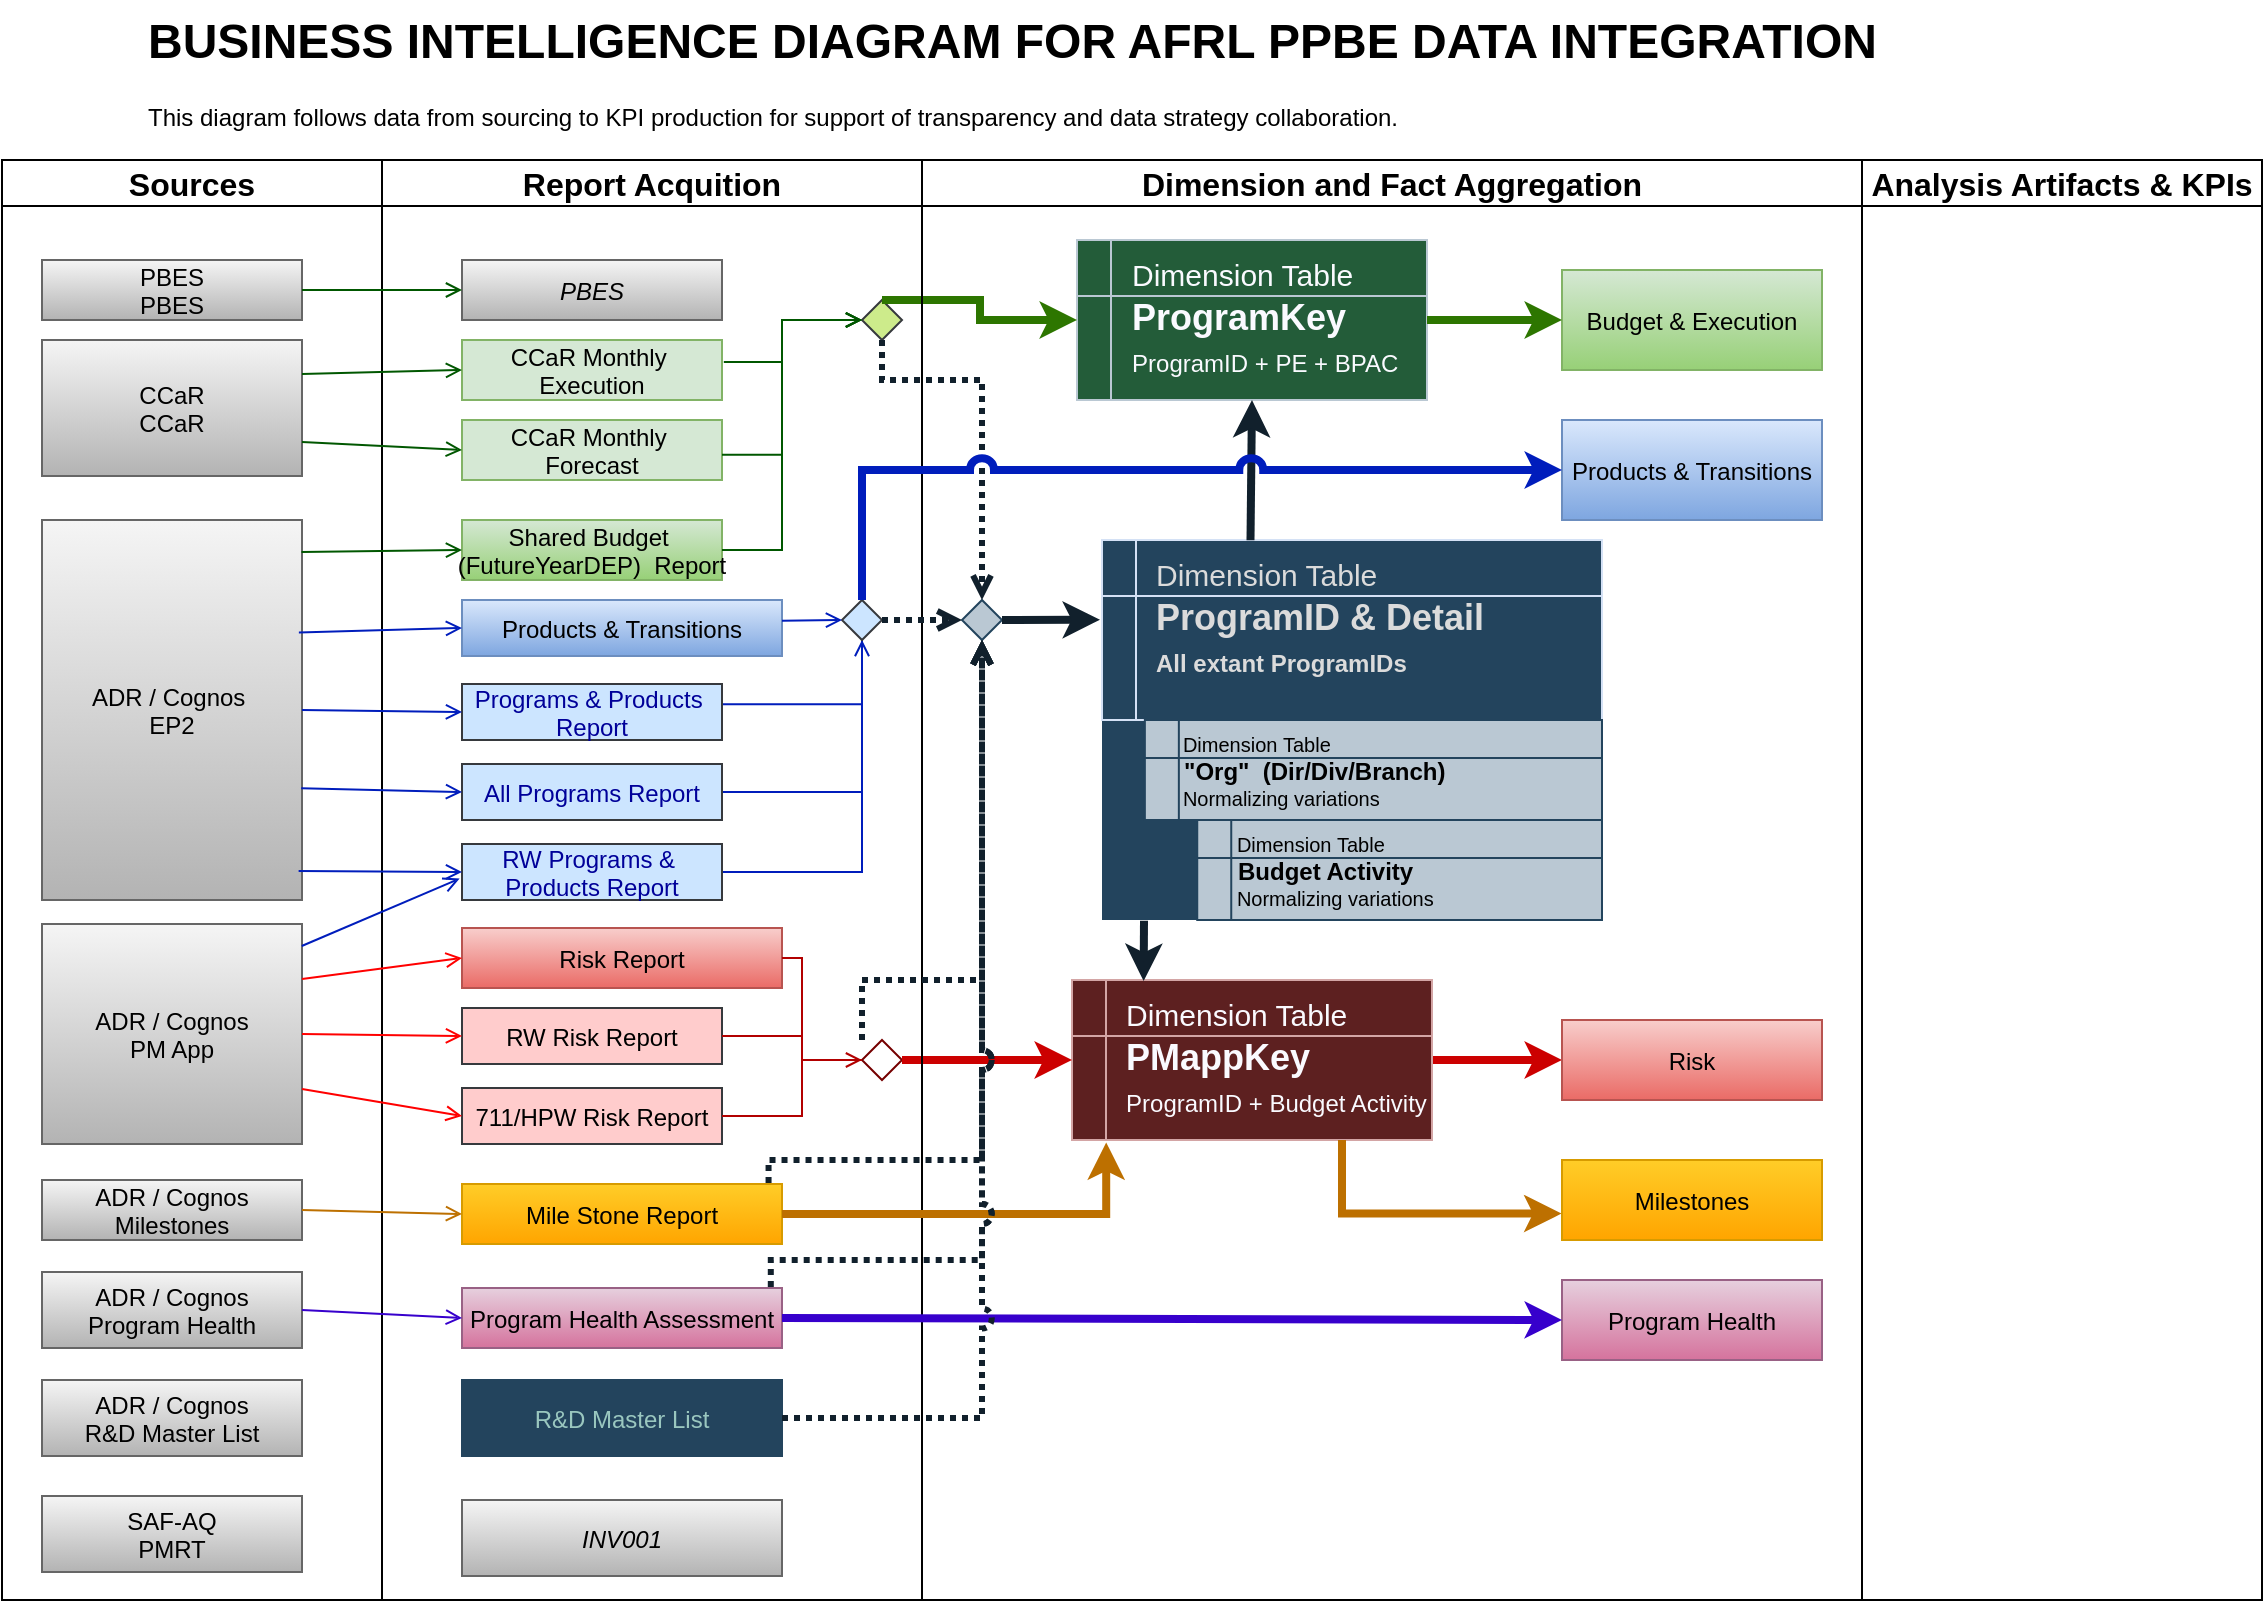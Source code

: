 <mxfile version="24.7.8">
  <diagram name="Page-1" id="e7e014a7-5840-1c2e-5031-d8a46d1fe8dd">
    <mxGraphModel dx="1605" dy="863" grid="1" gridSize="10" guides="1" tooltips="1" connect="1" arrows="1" fold="1" page="1" pageScale="1" pageWidth="1169" pageHeight="826" background="none" math="0" shadow="0">
      <root>
        <mxCell id="0" />
        <mxCell id="1" parent="0" />
        <mxCell id="3" value="Dimension and Fact Aggregation" style="swimlane;whiteSpace=wrap;fontSize=16;" parent="1" vertex="1">
          <mxGeometry x="479" y="90" width="470" height="720" as="geometry" />
        </mxCell>
        <mxCell id="Fj4q3F7yAHKbmUtNdAKV-152" value="Milestones" style="fillColor=#ffcd28;gradientColor=#ffa500;strokeColor=#d79b00;" vertex="1" parent="3">
          <mxGeometry x="320" y="500" width="130" height="40" as="geometry" />
        </mxCell>
        <mxCell id="Fj4q3F7yAHKbmUtNdAKV-154" value="Program Health" style="fillColor=#e6d0de;gradientColor=#d5739d;strokeColor=#996185;" vertex="1" parent="3">
          <mxGeometry x="320" y="560" width="130" height="40" as="geometry" />
        </mxCell>
        <mxCell id="Fj4q3F7yAHKbmUtNdAKV-147" value="" style="rhombus;whiteSpace=wrap;html=1;strokeColor=#36393d;fillColor=#cdeb8b;" vertex="1" parent="3">
          <mxGeometry x="-30" y="70" width="20" height="20" as="geometry" />
        </mxCell>
        <mxCell id="Fj4q3F7yAHKbmUtNdAKV-117" value="&amp;nbsp; &amp;nbsp; &amp;nbsp;&lt;font style=&quot;font-size: 15px;&quot;&gt;Dimension Table&lt;/font&gt;&lt;div style=&quot;font-size: 18px;&quot;&gt;&amp;nbsp; &amp;nbsp; &amp;nbsp;&lt;span style=&quot;background-color: initial;&quot;&gt;&lt;b&gt;ProgramKey&lt;/b&gt;&lt;/span&gt;&lt;/div&gt;&lt;div style=&quot;&quot;&gt;&lt;b style=&quot;font-size: 18px;&quot;&gt;&amp;nbsp; &amp;nbsp; &amp;nbsp;&lt;/b&gt;&lt;font style=&quot;font-size: 12px;&quot;&gt;ProgramID + PE + BPAC&lt;/font&gt;&lt;/div&gt;" style="shape=internalStorage;whiteSpace=wrap;html=1;backgroundOutline=1;fillColor=#235c39;strokeColor=#bac8d3;dx=17;dy=28;align=left;horizontal=1;verticalAlign=top;fontSize=18;fontColor=#FAFAFF;" vertex="1" parent="3">
          <mxGeometry x="77.5" y="40" width="175" height="80" as="geometry" />
        </mxCell>
        <mxCell id="Fj4q3F7yAHKbmUtNdAKV-150" value="Budget &amp; Execution" style="fillColor=#d5e8d4;gradientColor=#97d077;strokeColor=#82b366;" vertex="1" parent="3">
          <mxGeometry x="320" y="55" width="130" height="50" as="geometry" />
        </mxCell>
        <mxCell id="Fj4q3F7yAHKbmUtNdAKV-149" value="" style="endArrow=classic;html=1;rounded=0;strokeWidth=4;fillColor=#60a917;strokeColor=#2D7600;jumpStyle=arc;exitX=0.5;exitY=0;exitDx=0;exitDy=0;entryX=0;entryY=0.5;entryDx=0;entryDy=0;edgeStyle=elbowEdgeStyle;" edge="1" parent="3" source="Fj4q3F7yAHKbmUtNdAKV-147" target="Fj4q3F7yAHKbmUtNdAKV-117">
          <mxGeometry width="50" height="50" relative="1" as="geometry">
            <mxPoint x="-10" y="155" as="sourcePoint" />
            <mxPoint x="320" y="155" as="targetPoint" />
          </mxGeometry>
        </mxCell>
        <mxCell id="Fj4q3F7yAHKbmUtNdAKV-140" value="" style="endArrow=classic;html=1;rounded=0;strokeWidth=4;fillColor=#60a917;strokeColor=#2D7600;jumpStyle=arc;exitX=1;exitY=0.5;exitDx=0;exitDy=0;entryX=0;entryY=0.5;entryDx=0;entryDy=0;" edge="1" parent="3" source="Fj4q3F7yAHKbmUtNdAKV-117" target="Fj4q3F7yAHKbmUtNdAKV-150">
          <mxGeometry width="50" height="50" relative="1" as="geometry">
            <mxPoint x="60" y="174.24" as="sourcePoint" />
            <mxPoint x="320" y="155" as="targetPoint" />
          </mxGeometry>
        </mxCell>
        <mxCell id="Fj4q3F7yAHKbmUtNdAKV-153" value="Products &amp; Transitions" style="fillColor=#dae8fc;gradientColor=#7ea6e0;strokeColor=#6c8ebf;" vertex="1" parent="3">
          <mxGeometry x="320" y="130" width="130" height="50" as="geometry" />
        </mxCell>
        <mxCell id="Fj4q3F7yAHKbmUtNdAKV-177" value="" style="group" vertex="1" connectable="0" parent="3">
          <mxGeometry x="90" y="190" width="250" height="190" as="geometry" />
        </mxCell>
        <mxCell id="Fj4q3F7yAHKbmUtNdAKV-176" value="" style="rounded=0;whiteSpace=wrap;html=1;strokeColor=none;fillColor=#23445d;" vertex="1" parent="Fj4q3F7yAHKbmUtNdAKV-177">
          <mxGeometry width="250" height="190" as="geometry" />
        </mxCell>
        <mxCell id="Fj4q3F7yAHKbmUtNdAKV-116" value="&amp;nbsp; &amp;nbsp; &amp;nbsp;&lt;font style=&quot;font-size: 15px;&quot;&gt;Dimension Table&lt;/font&gt;&lt;div style=&quot;font-size: 18px;&quot;&gt;&amp;nbsp; &amp;nbsp; &amp;nbsp;&lt;span style=&quot;background-color: initial;&quot;&gt;&lt;b&gt;ProgramID &amp;amp; Detail&amp;nbsp;&lt;/b&gt;&lt;/span&gt;&lt;/div&gt;&lt;div style=&quot;&quot;&gt;&lt;span style=&quot;background-color: initial;&quot;&gt;&lt;b style=&quot;&quot;&gt;&amp;nbsp; &amp;nbsp; &amp;nbsp;&lt;font style=&quot;font-size: 12px;&quot;&gt;All extant ProgramIDs&lt;/font&gt;&lt;/b&gt;&lt;/span&gt;&lt;/div&gt;" style="shape=internalStorage;whiteSpace=wrap;html=1;backgroundOutline=1;fillColor=#23445d;strokeColor=#D4E1F5;dx=17;dy=28;align=left;horizontal=1;verticalAlign=top;fontSize=18;fontColor=#DBDBDB;" vertex="1" parent="Fj4q3F7yAHKbmUtNdAKV-177">
          <mxGeometry width="250" height="90" as="geometry" />
        </mxCell>
        <mxCell id="Fj4q3F7yAHKbmUtNdAKV-145" value="&lt;font style=&quot;font-size: 10px;&quot;&gt;&amp;nbsp; &amp;nbsp; &amp;nbsp; &amp;nbsp;Dimension&amp;nbsp;Table&lt;/font&gt;&lt;div&gt;&lt;div&gt;&lt;span style=&quot;&quot;&gt;&amp;nbsp; &amp;nbsp; &amp;nbsp; &lt;b&gt;&quot;Org&quot;&amp;nbsp; (Dir/Div/Branch)&lt;/b&gt;&lt;br&gt;&lt;/span&gt;&lt;div style=&quot;font-size: 10px;&quot;&gt;&lt;font style=&quot;font-size: 10px;&quot;&gt;&amp;nbsp; &amp;nbsp; &amp;nbsp; &amp;nbsp;Normalizing variations&lt;/font&gt;&lt;/div&gt;&lt;/div&gt;&lt;/div&gt;" style="shape=internalStorage;whiteSpace=wrap;html=1;backgroundOutline=1;fillColor=#bac8d3;strokeColor=#23445d;dx=17;dy=19;align=left;horizontal=1;verticalAlign=top;spacing=0;" vertex="1" parent="Fj4q3F7yAHKbmUtNdAKV-177">
          <mxGeometry x="21.429" y="90" width="228.571" height="50" as="geometry" />
        </mxCell>
        <mxCell id="Fj4q3F7yAHKbmUtNdAKV-175" value="&lt;font style=&quot;font-size: 10px;&quot;&gt;&amp;nbsp; &amp;nbsp; &amp;nbsp; &amp;nbsp;Dimension&amp;nbsp;Table&lt;/font&gt;&lt;div&gt;&lt;div&gt;&lt;span style=&quot;&quot;&gt;&amp;nbsp; &amp;nbsp; &amp;nbsp; &lt;b&gt;Budget Activity&lt;/b&gt;&lt;br&gt;&lt;/span&gt;&lt;div style=&quot;font-size: 10px;&quot;&gt;&lt;font style=&quot;font-size: 10px;&quot;&gt;&amp;nbsp; &amp;nbsp; &amp;nbsp; &amp;nbsp;Normalizing variations&lt;/font&gt;&lt;/div&gt;&lt;/div&gt;&lt;/div&gt;" style="shape=internalStorage;whiteSpace=wrap;html=1;backgroundOutline=1;fillColor=#bac8d3;strokeColor=#23445d;dx=17;dy=19;align=left;horizontal=1;verticalAlign=top;spacing=0;" vertex="1" parent="Fj4q3F7yAHKbmUtNdAKV-177">
          <mxGeometry x="47.619" y="140" width="202.381" height="50" as="geometry" />
        </mxCell>
        <mxCell id="Fj4q3F7yAHKbmUtNdAKV-179" value="" style="endArrow=classic;html=1;rounded=0;exitX=1;exitY=0.5;exitDx=0;exitDy=0;strokeWidth=4;fillColor=#0050ef;strokeColor=#CC0000;jumpStyle=arc;entryX=0;entryY=0.5;entryDx=0;entryDy=0;" edge="1" parent="3" source="Fj4q3F7yAHKbmUtNdAKV-132" target="Fj4q3F7yAHKbmUtNdAKV-151">
          <mxGeometry width="50" height="50" relative="1" as="geometry">
            <mxPoint x="310" y="451" as="sourcePoint" />
            <mxPoint x="300" y="430" as="targetPoint" />
          </mxGeometry>
        </mxCell>
        <mxCell id="Fj4q3F7yAHKbmUtNdAKV-180" value="" style="endArrow=classic;html=1;rounded=0;strokeWidth=4;fillColor=#60a917;strokeColor=#11202C;jumpStyle=arc;exitX=0.297;exitY=0.001;exitDx=0;exitDy=0;entryX=0.5;entryY=1;entryDx=0;entryDy=0;exitPerimeter=0;" edge="1" parent="3" source="Fj4q3F7yAHKbmUtNdAKV-116" target="Fj4q3F7yAHKbmUtNdAKV-117">
          <mxGeometry width="50" height="50" relative="1" as="geometry">
            <mxPoint x="240" y="90" as="sourcePoint" />
            <mxPoint x="330" y="90" as="targetPoint" />
          </mxGeometry>
        </mxCell>
        <mxCell id="Fj4q3F7yAHKbmUtNdAKV-132" value="&amp;nbsp; &amp;nbsp; &amp;nbsp;&lt;font style=&quot;font-size: 15px;&quot;&gt;Dimension Table&lt;/font&gt;&lt;div style=&quot;font-size: 18px;&quot;&gt;&amp;nbsp; &amp;nbsp; &amp;nbsp;&lt;b&gt;PMapp&lt;/b&gt;&lt;span style=&quot;background-color: initial;&quot;&gt;&lt;b&gt;Key&lt;/b&gt;&lt;/span&gt;&lt;/div&gt;&lt;div style=&quot;&quot;&gt;&lt;b style=&quot;font-size: 18px;&quot;&gt;&amp;nbsp; &amp;nbsp; &amp;nbsp;&lt;/b&gt;&lt;font style=&quot;font-size: 12px;&quot;&gt;ProgramID + Budget Activity&lt;/font&gt;&lt;/div&gt;" style="shape=internalStorage;whiteSpace=wrap;html=1;backgroundOutline=1;fillColor=#5D2020;strokeColor=#D3A5A5;dx=17;dy=28;align=left;horizontal=1;verticalAlign=top;fontSize=18;fontColor=#FAFAFF;" vertex="1" parent="3">
          <mxGeometry x="75" y="410" width="180" height="80" as="geometry" />
        </mxCell>
        <mxCell id="Fj4q3F7yAHKbmUtNdAKV-151" value="Risk" style="fillColor=#f8cecc;gradientColor=#ea6b66;strokeColor=#b85450;" vertex="1" parent="3">
          <mxGeometry x="320" y="430" width="130" height="40" as="geometry" />
        </mxCell>
        <mxCell id="Fj4q3F7yAHKbmUtNdAKV-157" value="" style="rhombus;whiteSpace=wrap;html=1;fontColor=#0000CC;strokeColor=#750000;" vertex="1" parent="3">
          <mxGeometry x="-30" y="440" width="20" height="20" as="geometry" />
        </mxCell>
        <mxCell id="Fj4q3F7yAHKbmUtNdAKV-158" value="" style="endArrow=classic;html=1;rounded=0;exitX=1;exitY=0.5;exitDx=0;exitDy=0;strokeWidth=4;fillColor=#0050ef;strokeColor=#CC0000;jumpStyle=arc;entryX=0;entryY=0.5;entryDx=0;entryDy=0;" edge="1" parent="3" source="Fj4q3F7yAHKbmUtNdAKV-157" target="Fj4q3F7yAHKbmUtNdAKV-132">
          <mxGeometry width="50" height="50" relative="1" as="geometry">
            <mxPoint y="240" as="sourcePoint" />
            <mxPoint x="70" y="400" as="targetPoint" />
          </mxGeometry>
        </mxCell>
        <mxCell id="Fj4q3F7yAHKbmUtNdAKV-185" value="" style="rhombus;whiteSpace=wrap;html=1;fontColor=#0000CC;strokeColor=#23445d;fillColor=#bac8d3;strokeWidth=1;" vertex="1" parent="3">
          <mxGeometry x="20" y="220" width="20" height="20" as="geometry" />
        </mxCell>
        <mxCell id="Fj4q3F7yAHKbmUtNdAKV-186" value="" style="endArrow=open;strokeColor=#11202c;endFill=1;rounded=0;fillColor=#0050ef;entryX=0.5;entryY=0;entryDx=0;entryDy=0;jumpStyle=arc;edgeStyle=orthogonalEdgeStyle;exitX=0.5;exitY=1;exitDx=0;exitDy=0;strokeWidth=3;dashed=1;dashPattern=1 1;" edge="1" parent="3" source="Fj4q3F7yAHKbmUtNdAKV-147" target="Fj4q3F7yAHKbmUtNdAKV-185">
          <mxGeometry relative="1" as="geometry">
            <mxPoint x="-20" y="100" as="sourcePoint" />
            <mxPoint x="50" y="250" as="targetPoint" />
            <Array as="points">
              <mxPoint x="-20" y="110" />
              <mxPoint x="30" y="110" />
            </Array>
          </mxGeometry>
        </mxCell>
        <mxCell id="Fj4q3F7yAHKbmUtNdAKV-191" value="" style="endArrow=classic;html=1;rounded=0;strokeWidth=4;fillColor=#60a917;strokeColor=#11202C;jumpStyle=arc;exitX=1;exitY=0.5;exitDx=0;exitDy=0;entryX=-0.004;entryY=0.443;entryDx=0;entryDy=0;entryPerimeter=0;" edge="1" parent="3" source="Fj4q3F7yAHKbmUtNdAKV-185" target="Fj4q3F7yAHKbmUtNdAKV-116">
          <mxGeometry width="50" height="50" relative="1" as="geometry">
            <mxPoint x="178" y="200" as="sourcePoint" />
            <mxPoint x="175" y="130" as="targetPoint" />
          </mxGeometry>
        </mxCell>
        <mxCell id="Fj4q3F7yAHKbmUtNdAKV-215" value="" style="endArrow=classic;html=1;rounded=0;strokeWidth=4;fillColor=#60a917;strokeColor=#11202C;jumpStyle=arc;exitX=0.084;exitY=1.002;exitDx=0;exitDy=0;entryX=0.199;entryY=0.007;entryDx=0;entryDy=0;entryPerimeter=0;exitPerimeter=0;" edge="1" parent="3" source="Fj4q3F7yAHKbmUtNdAKV-176" target="Fj4q3F7yAHKbmUtNdAKV-132">
          <mxGeometry width="50" height="50" relative="1" as="geometry">
            <mxPoint x="70" y="240" as="sourcePoint" />
            <mxPoint x="99" y="240" as="targetPoint" />
          </mxGeometry>
        </mxCell>
        <mxCell id="Fj4q3F7yAHKbmUtNdAKV-218" value="" style="endArrow=classic;html=1;rounded=0;exitX=0.75;exitY=1;exitDx=0;exitDy=0;strokeWidth=4;fillColor=#f0a30a;strokeColor=#BD7000;entryX=-0.002;entryY=0.67;entryDx=0;entryDy=0;jumpStyle=arc;edgeStyle=orthogonalEdgeStyle;elbow=vertical;entryPerimeter=0;" edge="1" parent="3" source="Fj4q3F7yAHKbmUtNdAKV-132" target="Fj4q3F7yAHKbmUtNdAKV-152">
          <mxGeometry width="50" height="50" relative="1" as="geometry">
            <mxPoint x="140" y="526" as="sourcePoint" />
            <mxPoint x="302" y="490" as="targetPoint" />
          </mxGeometry>
        </mxCell>
        <mxCell id="4" value="Analysis Artifacts &amp; KPIs" style="swimlane;whiteSpace=wrap;fontSize=16;" parent="1" vertex="1">
          <mxGeometry x="949" y="90" width="200" height="720" as="geometry" />
        </mxCell>
        <mxCell id="Fj4q3F7yAHKbmUtNdAKV-53" value="Sources" style="swimlane;whiteSpace=wrap;fontSize=16;" vertex="1" parent="1">
          <mxGeometry x="19" y="90" width="190" height="720" as="geometry" />
        </mxCell>
        <mxCell id="Fj4q3F7yAHKbmUtNdAKV-109" value="ADR / Cognos&#xa;R&amp;D Master List" style="fillColor=#f5f5f5;gradientColor=#b3b3b3;strokeColor=#666666;" vertex="1" parent="Fj4q3F7yAHKbmUtNdAKV-53">
          <mxGeometry x="20" y="610" width="130" height="38" as="geometry" />
        </mxCell>
        <mxCell id="Fj4q3F7yAHKbmUtNdAKV-58" value="PBES&#xa;PBES" style="fillColor=#f5f5f5;gradientColor=#b3b3b3;strokeColor=#666666;" vertex="1" parent="Fj4q3F7yAHKbmUtNdAKV-53">
          <mxGeometry x="20" y="50" width="130" height="30" as="geometry" />
        </mxCell>
        <mxCell id="Fj4q3F7yAHKbmUtNdAKV-57" value="CCaR&#xa;CCaR" style="fillColor=#f5f5f5;gradientColor=#b3b3b3;strokeColor=#666666;" vertex="1" parent="Fj4q3F7yAHKbmUtNdAKV-53">
          <mxGeometry x="20" y="90" width="130" height="68" as="geometry" />
        </mxCell>
        <mxCell id="Fj4q3F7yAHKbmUtNdAKV-54" value="ADR / Cognos &#xa;EP2" style="fillColor=#f5f5f5;strokeColor=#666666;gradientColor=#b3b3b3;" vertex="1" parent="Fj4q3F7yAHKbmUtNdAKV-53">
          <mxGeometry x="20" y="180" width="130" height="190" as="geometry" />
        </mxCell>
        <mxCell id="Fj4q3F7yAHKbmUtNdAKV-55" value="ADR / Cognos&#xa;PM App" style="fillColor=#f5f5f5;strokeColor=#666666;gradientColor=#b3b3b3;" vertex="1" parent="Fj4q3F7yAHKbmUtNdAKV-53">
          <mxGeometry x="20" y="382" width="130" height="110" as="geometry" />
        </mxCell>
        <mxCell id="Fj4q3F7yAHKbmUtNdAKV-74" value="ADR / Cognos&#xa;Milestones" style="fillColor=#f5f5f5;strokeColor=#666666;gradientColor=#b3b3b3;" vertex="1" parent="Fj4q3F7yAHKbmUtNdAKV-53">
          <mxGeometry x="20" y="510" width="130" height="30" as="geometry" />
        </mxCell>
        <mxCell id="Fj4q3F7yAHKbmUtNdAKV-56" value="ADR / Cognos&#xa;Program Health" style="fillColor=#f5f5f5;gradientColor=#b3b3b3;strokeColor=#666666;" vertex="1" parent="Fj4q3F7yAHKbmUtNdAKV-53">
          <mxGeometry x="20" y="556" width="130" height="38" as="geometry" />
        </mxCell>
        <mxCell id="Fj4q3F7yAHKbmUtNdAKV-130" value="SAF-AQ&#xa;PMRT" style="fillColor=#f5f5f5;gradientColor=#b3b3b3;strokeColor=#666666;" vertex="1" parent="Fj4q3F7yAHKbmUtNdAKV-53">
          <mxGeometry x="20" y="668" width="130" height="38" as="geometry" />
        </mxCell>
        <mxCell id="2" value="Report Acquition" style="swimlane;whiteSpace=wrap;fontSize=16;" parent="1" vertex="1">
          <mxGeometry x="209" y="90" width="270" height="720" as="geometry" />
        </mxCell>
        <mxCell id="Fj4q3F7yAHKbmUtNdAKV-59" value="Products &amp; Transitions" style="fillColor=#dae8fc;gradientColor=#7ea6e0;strokeColor=#6c8ebf;" vertex="1" parent="2">
          <mxGeometry x="40" y="220" width="160" height="28" as="geometry" />
        </mxCell>
        <mxCell id="Fj4q3F7yAHKbmUtNdAKV-90" value="" style="endArrow=open;strokeColor=#001DBC;endFill=1;rounded=0;exitX=1;exitY=0.5;exitDx=0;exitDy=0;fillColor=#0050ef;edgeStyle=elbowEdgeStyle;" edge="1" parent="2" source="Fj4q3F7yAHKbmUtNdAKV-95">
          <mxGeometry relative="1" as="geometry">
            <mxPoint x="170" y="134" as="sourcePoint" />
            <mxPoint x="240" y="240" as="targetPoint" />
            <Array as="points">
              <mxPoint x="240" y="310" />
            </Array>
          </mxGeometry>
        </mxCell>
        <mxCell id="Fj4q3F7yAHKbmUtNdAKV-93" value="" style="endArrow=none;strokeColor=#001DBC;endFill=0;rounded=0;exitX=1.003;exitY=0.361;exitDx=0;exitDy=0;exitPerimeter=0;fillColor=#0050ef;edgeStyle=orthogonalEdgeStyle;entryX=0.5;entryY=1;entryDx=0;entryDy=0;" edge="1" parent="2" source="Fj4q3F7yAHKbmUtNdAKV-61" target="Fj4q3F7yAHKbmUtNdAKV-155">
          <mxGeometry relative="1" as="geometry">
            <mxPoint x="170" y="96.5" as="sourcePoint" />
            <mxPoint x="190" y="92" as="targetPoint" />
          </mxGeometry>
        </mxCell>
        <mxCell id="Fj4q3F7yAHKbmUtNdAKV-76" value="Program Health Assessment" style="fillColor=#e6d0de;gradientColor=#d5739d;strokeColor=#996185;" vertex="1" parent="2">
          <mxGeometry x="40" y="564" width="160" height="30" as="geometry" />
        </mxCell>
        <mxCell id="Fj4q3F7yAHKbmUtNdAKV-65" value="Risk Report" style="fillColor=#f8cecc;gradientColor=#ea6b66;strokeColor=#b85450;" vertex="1" parent="2">
          <mxGeometry x="40" y="384" width="160" height="30" as="geometry" />
        </mxCell>
        <mxCell id="Fj4q3F7yAHKbmUtNdAKV-68" value="RW Risk Report" style="fillColor=#ffcccc;strokeColor=#36393d;" vertex="1" parent="2">
          <mxGeometry x="40" y="424" width="130" height="28" as="geometry" />
        </mxCell>
        <mxCell id="Fj4q3F7yAHKbmUtNdAKV-69" value="711/HPW Risk Report" style="fillColor=#ffcccc;strokeColor=#36393d;" vertex="1" parent="2">
          <mxGeometry x="40" y="464" width="130" height="28" as="geometry" />
        </mxCell>
        <mxCell id="Fj4q3F7yAHKbmUtNdAKV-86" value="Mile Stone Report" style="fillColor=#ffcd28;gradientColor=#ffa500;strokeColor=#d79b00;" vertex="1" parent="2">
          <mxGeometry x="40" y="512" width="160" height="30" as="geometry" />
        </mxCell>
        <mxCell id="Fj4q3F7yAHKbmUtNdAKV-99" value="" style="endArrow=none;strokeColor=#001DBC;endFill=0;rounded=0;exitX=1;exitY=0.5;exitDx=0;exitDy=0;fillColor=#0050ef;edgeStyle=orthogonalEdgeStyle;entryX=0.5;entryY=1;entryDx=0;entryDy=0;" edge="1" parent="2" source="Fj4q3F7yAHKbmUtNdAKV-63" target="Fj4q3F7yAHKbmUtNdAKV-155">
          <mxGeometry relative="1" as="geometry">
            <mxPoint x="170" y="133.36" as="sourcePoint" />
            <mxPoint x="190" y="72" as="targetPoint" />
          </mxGeometry>
        </mxCell>
        <mxCell id="Fj4q3F7yAHKbmUtNdAKV-110" value="R&amp;D Master List" style="fillColor=#23445d;strokeColor=#23445d;fontColor=#9AC7BF;" vertex="1" parent="2">
          <mxGeometry x="40" y="610" width="160" height="38" as="geometry" />
        </mxCell>
        <mxCell id="Fj4q3F7yAHKbmUtNdAKV-75" value="Shared Budget &#xa;(FutureYearDEP)  Report" style="fillColor=#d5e8d4;gradientColor=#97d077;strokeColor=#82b366;" vertex="1" parent="2">
          <mxGeometry x="40" y="180" width="130" height="30" as="geometry" />
        </mxCell>
        <mxCell id="Fj4q3F7yAHKbmUtNdAKV-61" value="Programs &amp; Products &#xa;Report" style="fillColor=#cce5ff;strokeColor=#36393d;fontColor=#000099;" vertex="1" parent="2">
          <mxGeometry x="40" y="262" width="130" height="28" as="geometry" />
        </mxCell>
        <mxCell id="Fj4q3F7yAHKbmUtNdAKV-63" value="All Programs Report" style="fillColor=#cce5ff;strokeColor=#36393d;fontColor=#000099;" vertex="1" parent="2">
          <mxGeometry x="40" y="302" width="130" height="28" as="geometry" />
        </mxCell>
        <mxCell id="Fj4q3F7yAHKbmUtNdAKV-95" value="RW Programs &amp; &#xa;Products Report" style="fillColor=#cce5ff;strokeColor=#36393d;fontColor=#000099;" vertex="1" parent="2">
          <mxGeometry x="40" y="342" width="130" height="28" as="geometry" />
        </mxCell>
        <mxCell id="Fj4q3F7yAHKbmUtNdAKV-131" value="INV001" style="fillColor=#f5f5f5;gradientColor=#b3b3b3;strokeColor=#666666;fontStyle=2" vertex="1" parent="2">
          <mxGeometry x="40" y="670" width="160" height="38" as="geometry" />
        </mxCell>
        <mxCell id="Fj4q3F7yAHKbmUtNdAKV-80" value="CCaR Monthly &#xa;Forecast" style="fillColor=#d5e8d4;strokeColor=#82b366;" vertex="1" parent="2">
          <mxGeometry x="40" y="130" width="130" height="30" as="geometry" />
        </mxCell>
        <mxCell id="Fj4q3F7yAHKbmUtNdAKV-79" value="CCaR Monthly &#xa;Execution" style="fillColor=#d5e8d4;strokeColor=#82b366;" vertex="1" parent="2">
          <mxGeometry x="40" y="90" width="130" height="30" as="geometry" />
        </mxCell>
        <mxCell id="Fj4q3F7yAHKbmUtNdAKV-81" value="PBES" style="fillColor=#f5f5f5;strokeColor=#666666;movable=1;resizable=1;rotatable=1;deletable=1;editable=1;locked=0;connectable=1;gradientColor=#b3b3b3;fontStyle=2" vertex="1" parent="2">
          <mxGeometry x="40" y="50" width="130" height="30" as="geometry" />
        </mxCell>
        <mxCell id="Fj4q3F7yAHKbmUtNdAKV-155" value="" style="rhombus;whiteSpace=wrap;html=1;strokeColor=#36393d;fillColor=#cce5ff;" vertex="1" parent="2">
          <mxGeometry x="230" y="220" width="20" height="20" as="geometry" />
        </mxCell>
        <mxCell id="Fj4q3F7yAHKbmUtNdAKV-156" value="" style="endArrow=open;strokeColor=#001DBC;endFill=1;rounded=0;exitX=1;exitY=0.369;exitDx=0;exitDy=0;fillColor=#0050ef;entryX=0;entryY=0.5;entryDx=0;entryDy=0;exitPerimeter=0;" edge="1" parent="2" source="Fj4q3F7yAHKbmUtNdAKV-59" target="Fj4q3F7yAHKbmUtNdAKV-155">
          <mxGeometry relative="1" as="geometry">
            <mxPoint x="180" y="366" as="sourcePoint" />
            <mxPoint x="250" y="250" as="targetPoint" />
          </mxGeometry>
        </mxCell>
        <mxCell id="Fj4q3F7yAHKbmUtNdAKV-187" value="" style="endArrow=open;strokeColor=#11202c;endFill=1;rounded=0;fillColor=#0050ef;entryX=0.5;entryY=1;entryDx=0;entryDy=0;jumpStyle=arc;edgeStyle=elbowEdgeStyle;strokeWidth=3;dashed=1;elbow=vertical;dashPattern=1 1;" edge="1" parent="2" target="Fj4q3F7yAHKbmUtNdAKV-185">
          <mxGeometry relative="1" as="geometry">
            <mxPoint x="240" y="440" as="sourcePoint" />
            <mxPoint x="290" y="452" as="targetPoint" />
            <Array as="points">
              <mxPoint x="260" y="410" />
            </Array>
          </mxGeometry>
        </mxCell>
        <mxCell id="Fj4q3F7yAHKbmUtNdAKV-115" value="" style="endArrow=classic;html=1;rounded=0;exitX=0.5;exitY=0;exitDx=0;exitDy=0;strokeWidth=4;fillColor=#0050ef;strokeColor=#001DBC;entryX=0;entryY=0.5;entryDx=0;entryDy=0;jumpStyle=arc;edgeStyle=orthogonalEdgeStyle;" edge="1" parent="1" source="Fj4q3F7yAHKbmUtNdAKV-155" target="Fj4q3F7yAHKbmUtNdAKV-153">
          <mxGeometry width="50" height="50" relative="1" as="geometry">
            <mxPoint x="479" y="240" as="sourcePoint" />
            <mxPoint x="789" y="322.5" as="targetPoint" />
          </mxGeometry>
        </mxCell>
        <mxCell id="Fj4q3F7yAHKbmUtNdAKV-96" value="" style="endArrow=open;strokeColor=#001DBC;endFill=1;rounded=0;exitX=0.987;exitY=0.924;exitDx=0;exitDy=0;fillColor=#0050ef;exitPerimeter=0;entryX=0;entryY=0.5;entryDx=0;entryDy=0;" edge="1" parent="1" source="Fj4q3F7yAHKbmUtNdAKV-54" target="Fj4q3F7yAHKbmUtNdAKV-95">
          <mxGeometry relative="1" as="geometry">
            <mxPoint x="189" y="268" as="sourcePoint" />
            <mxPoint x="229" y="430" as="targetPoint" />
          </mxGeometry>
        </mxCell>
        <mxCell id="Fj4q3F7yAHKbmUtNdAKV-78" value="" style="endArrow=open;strokeColor=#005700;endFill=1;rounded=0;exitX=0.998;exitY=0.084;exitDx=0;exitDy=0;entryX=0;entryY=0.5;entryDx=0;entryDy=0;exitPerimeter=0;fillColor=#008a00;" edge="1" parent="1" source="Fj4q3F7yAHKbmUtNdAKV-54" target="Fj4q3F7yAHKbmUtNdAKV-75">
          <mxGeometry relative="1" as="geometry">
            <mxPoint x="198" y="280" as="sourcePoint" />
            <mxPoint x="259" y="284" as="targetPoint" />
          </mxGeometry>
        </mxCell>
        <mxCell id="Fj4q3F7yAHKbmUtNdAKV-62" value="" style="endArrow=open;strokeColor=#001DBC;endFill=1;rounded=0;entryX=0;entryY=0.5;entryDx=0;entryDy=0;exitX=1;exitY=0.5;exitDx=0;exitDy=0;fillColor=#0050ef;" edge="1" parent="1" source="Fj4q3F7yAHKbmUtNdAKV-54" target="Fj4q3F7yAHKbmUtNdAKV-61">
          <mxGeometry relative="1" as="geometry">
            <mxPoint x="189" y="217" as="sourcePoint" />
            <mxPoint x="259" y="228" as="targetPoint" />
          </mxGeometry>
        </mxCell>
        <mxCell id="20" value="" style="endArrow=open;strokeColor=#001DBC;endFill=1;rounded=0;exitX=0.988;exitY=0.296;exitDx=0;exitDy=0;entryX=0;entryY=0.5;entryDx=0;entryDy=0;exitPerimeter=0;fillColor=#0050ef;" parent="1" source="Fj4q3F7yAHKbmUtNdAKV-54" target="Fj4q3F7yAHKbmUtNdAKV-59" edge="1">
          <mxGeometry relative="1" as="geometry">
            <mxPoint x="379" y="488" as="sourcePoint" />
          </mxGeometry>
        </mxCell>
        <mxCell id="Fj4q3F7yAHKbmUtNdAKV-64" value="" style="endArrow=open;strokeColor=#001DBC;endFill=1;rounded=0;exitX=0.997;exitY=0.706;exitDx=0;exitDy=0;entryX=0;entryY=0.5;entryDx=0;entryDy=0;fillColor=#0050ef;exitPerimeter=0;" edge="1" parent="1" source="Fj4q3F7yAHKbmUtNdAKV-54" target="Fj4q3F7yAHKbmUtNdAKV-63">
          <mxGeometry relative="1" as="geometry">
            <mxPoint x="199" y="271" as="sourcePoint" />
            <mxPoint x="259" y="272" as="targetPoint" />
          </mxGeometry>
        </mxCell>
        <mxCell id="Fj4q3F7yAHKbmUtNdAKV-66" value="" style="endArrow=open;strokeColor=#FF0000;endFill=1;rounded=0;exitX=1;exitY=0.25;exitDx=0;exitDy=0;entryX=0;entryY=0.5;entryDx=0;entryDy=0;" edge="1" parent="1" source="Fj4q3F7yAHKbmUtNdAKV-55" target="Fj4q3F7yAHKbmUtNdAKV-65">
          <mxGeometry relative="1" as="geometry">
            <mxPoint x="199" y="340" as="sourcePoint" />
            <mxPoint x="259" y="396" as="targetPoint" />
          </mxGeometry>
        </mxCell>
        <mxCell id="Fj4q3F7yAHKbmUtNdAKV-72" value="" style="endArrow=open;strokeColor=#FF0000;endFill=1;rounded=0;exitX=1;exitY=0.5;exitDx=0;exitDy=0;entryX=0;entryY=0.5;entryDx=0;entryDy=0;" edge="1" parent="1" source="Fj4q3F7yAHKbmUtNdAKV-55" target="Fj4q3F7yAHKbmUtNdAKV-68">
          <mxGeometry relative="1" as="geometry">
            <mxPoint x="199" y="363" as="sourcePoint" />
            <mxPoint x="259" y="317" as="targetPoint" />
          </mxGeometry>
        </mxCell>
        <mxCell id="Fj4q3F7yAHKbmUtNdAKV-73" value="" style="endArrow=open;strokeColor=#FF0000;endFill=1;rounded=0;exitX=1;exitY=0.75;exitDx=0;exitDy=0;entryX=0;entryY=0.5;entryDx=0;entryDy=0;" edge="1" parent="1" source="Fj4q3F7yAHKbmUtNdAKV-55" target="Fj4q3F7yAHKbmUtNdAKV-69">
          <mxGeometry relative="1" as="geometry">
            <mxPoint x="199" y="375" as="sourcePoint" />
            <mxPoint x="259" y="357" as="targetPoint" />
          </mxGeometry>
        </mxCell>
        <mxCell id="Fj4q3F7yAHKbmUtNdAKV-97" value="" style="endArrow=open;strokeColor=#001DBC;endFill=1;rounded=0;exitX=0.999;exitY=0.1;exitDx=0;exitDy=0;exitPerimeter=0;fillColor=#0050ef;entryX=-0.009;entryY=0.618;entryDx=0;entryDy=0;entryPerimeter=0;" edge="1" parent="1" source="Fj4q3F7yAHKbmUtNdAKV-55" target="Fj4q3F7yAHKbmUtNdAKV-95">
          <mxGeometry relative="1" as="geometry">
            <mxPoint x="209" y="344" as="sourcePoint" />
            <mxPoint x="229" y="280" as="targetPoint" />
          </mxGeometry>
        </mxCell>
        <mxCell id="Fj4q3F7yAHKbmUtNdAKV-88" value="" style="endArrow=open;strokeColor=#BD7000;endFill=1;rounded=0;exitX=1;exitY=0.5;exitDx=0;exitDy=0;entryX=0;entryY=0.5;entryDx=0;entryDy=0;fillColor=#f0a30a;" edge="1" parent="1" source="Fj4q3F7yAHKbmUtNdAKV-74" target="Fj4q3F7yAHKbmUtNdAKV-86">
          <mxGeometry relative="1" as="geometry">
            <mxPoint x="199" y="565" as="sourcePoint" />
            <mxPoint x="259" y="578" as="targetPoint" />
          </mxGeometry>
        </mxCell>
        <mxCell id="Fj4q3F7yAHKbmUtNdAKV-89" value="" style="endArrow=open;strokeColor=#3700CC;endFill=1;rounded=0;exitX=1;exitY=0.5;exitDx=0;exitDy=0;entryX=0;entryY=0.5;entryDx=0;entryDy=0;fillColor=#6a00ff;" edge="1" parent="1" source="Fj4q3F7yAHKbmUtNdAKV-56" target="Fj4q3F7yAHKbmUtNdAKV-76">
          <mxGeometry relative="1" as="geometry">
            <mxPoint x="189" y="662" as="sourcePoint" />
            <mxPoint x="249" y="664" as="targetPoint" />
          </mxGeometry>
        </mxCell>
        <mxCell id="Fj4q3F7yAHKbmUtNdAKV-85" value="" style="endArrow=open;strokeColor=#005700;endFill=1;rounded=0;exitX=1;exitY=0.75;exitDx=0;exitDy=0;fillColor=#008a00;entryX=0;entryY=0.5;entryDx=0;entryDy=0;" edge="1" parent="1" source="Fj4q3F7yAHKbmUtNdAKV-57" target="Fj4q3F7yAHKbmUtNdAKV-80">
          <mxGeometry relative="1" as="geometry">
            <mxPoint x="169" y="181" as="sourcePoint" />
            <mxPoint x="229" y="200" as="targetPoint" />
          </mxGeometry>
        </mxCell>
        <mxCell id="Fj4q3F7yAHKbmUtNdAKV-84" value="" style="endArrow=open;strokeColor=#005700;endFill=1;rounded=0;exitX=1;exitY=0.25;exitDx=0;exitDy=0;fillColor=#008a00;entryX=0;entryY=0.5;entryDx=0;entryDy=0;" edge="1" parent="1" source="Fj4q3F7yAHKbmUtNdAKV-57" target="Fj4q3F7yAHKbmUtNdAKV-79">
          <mxGeometry relative="1" as="geometry">
            <mxPoint x="169" y="165.5" as="sourcePoint" />
            <mxPoint x="228" y="170" as="targetPoint" />
          </mxGeometry>
        </mxCell>
        <mxCell id="Fj4q3F7yAHKbmUtNdAKV-143" value="" style="endArrow=classic;html=1;rounded=0;exitX=1;exitY=0.5;exitDx=0;exitDy=0;strokeWidth=4;fillColor=#f0a30a;strokeColor=#BD7000;entryX=0.095;entryY=1.015;entryDx=0;entryDy=0;jumpStyle=arc;entryPerimeter=0;edgeStyle=orthogonalEdgeStyle;elbow=vertical;" edge="1" parent="1" source="Fj4q3F7yAHKbmUtNdAKV-86" target="Fj4q3F7yAHKbmUtNdAKV-132">
          <mxGeometry width="50" height="50" relative="1" as="geometry">
            <mxPoint x="409" y="620" as="sourcePoint" />
            <mxPoint x="789" y="555" as="targetPoint" />
          </mxGeometry>
        </mxCell>
        <mxCell id="Fj4q3F7yAHKbmUtNdAKV-82" value="" style="endArrow=open;strokeColor=#005700;endFill=1;rounded=0;exitX=1;exitY=0.5;exitDx=0;exitDy=0;entryX=0;entryY=0.5;entryDx=0;entryDy=0;fillColor=#008a00;" edge="1" parent="1" source="Fj4q3F7yAHKbmUtNdAKV-58" target="Fj4q3F7yAHKbmUtNdAKV-81">
          <mxGeometry relative="1" as="geometry">
            <mxPoint x="177" y="42" as="sourcePoint" />
            <mxPoint x="229" y="155" as="targetPoint" />
          </mxGeometry>
        </mxCell>
        <mxCell id="Fj4q3F7yAHKbmUtNdAKV-138" value="" style="endArrow=open;strokeColor=#005700;endFill=1;rounded=0;exitX=1;exitY=0.581;exitDx=0;exitDy=0;exitPerimeter=0;fillColor=#008a00;edgeStyle=elbowEdgeStyle;entryX=0;entryY=0.5;entryDx=0;entryDy=0;" edge="1" parent="1" source="Fj4q3F7yAHKbmUtNdAKV-80" target="Fj4q3F7yAHKbmUtNdAKV-147">
          <mxGeometry relative="1" as="geometry">
            <mxPoint x="379" y="236" as="sourcePoint" />
            <mxPoint x="429" y="170" as="targetPoint" />
            <Array as="points">
              <mxPoint x="409" y="240" />
            </Array>
          </mxGeometry>
        </mxCell>
        <mxCell id="Fj4q3F7yAHKbmUtNdAKV-139" value="" style="endArrow=open;strokeColor=#005700;endFill=1;rounded=0;exitX=1;exitY=0.5;exitDx=0;exitDy=0;fillColor=#008a00;edgeStyle=elbowEdgeStyle;entryX=0;entryY=0.5;entryDx=0;entryDy=0;" edge="1" parent="1" source="Fj4q3F7yAHKbmUtNdAKV-75" target="Fj4q3F7yAHKbmUtNdAKV-147">
          <mxGeometry relative="1" as="geometry">
            <mxPoint x="369" y="256" as="sourcePoint" />
            <mxPoint x="449" y="245" as="targetPoint" />
            <Array as="points">
              <mxPoint x="409" y="270" />
            </Array>
          </mxGeometry>
        </mxCell>
        <mxCell id="Fj4q3F7yAHKbmUtNdAKV-137" value="" style="endArrow=open;strokeColor=#005700;endFill=1;rounded=0;exitX=1.007;exitY=0.367;exitDx=0;exitDy=0;fillColor=#008a00;edgeStyle=elbowEdgeStyle;exitPerimeter=0;entryX=0;entryY=0.5;entryDx=0;entryDy=0;" edge="1" parent="1" source="Fj4q3F7yAHKbmUtNdAKV-79" target="Fj4q3F7yAHKbmUtNdAKV-147">
          <mxGeometry relative="1" as="geometry">
            <mxPoint x="379" y="191" as="sourcePoint" />
            <mxPoint x="439" y="245" as="targetPoint" />
            <Array as="points">
              <mxPoint x="409" y="180" />
            </Array>
          </mxGeometry>
        </mxCell>
        <mxCell id="Fj4q3F7yAHKbmUtNdAKV-141" value="" style="endArrow=classic;html=1;rounded=0;exitX=1;exitY=0.5;exitDx=0;exitDy=0;strokeWidth=4;fillColor=#6a00ff;strokeColor=#3700CC;entryX=0;entryY=0.5;entryDx=0;entryDy=0;jumpStyle=arc;" edge="1" parent="1" source="Fj4q3F7yAHKbmUtNdAKV-76" target="Fj4q3F7yAHKbmUtNdAKV-154">
          <mxGeometry width="50" height="50" relative="1" as="geometry">
            <mxPoint x="419" y="671" as="sourcePoint" />
            <mxPoint x="788.74" y="698.55" as="targetPoint" />
          </mxGeometry>
        </mxCell>
        <mxCell id="Fj4q3F7yAHKbmUtNdAKV-105" value="" style="endArrow=none;strokeColor=#B20000;endFill=0;rounded=0;exitX=1;exitY=0.5;exitDx=0;exitDy=0;fillColor=#e51400;edgeStyle=orthogonalEdgeStyle;entryX=0;entryY=0.5;entryDx=0;entryDy=0;" edge="1" parent="1" source="Fj4q3F7yAHKbmUtNdAKV-68" target="Fj4q3F7yAHKbmUtNdAKV-157">
          <mxGeometry relative="1" as="geometry">
            <mxPoint x="379" y="529.03" as="sourcePoint" />
            <mxPoint x="409" y="510" as="targetPoint" />
            <Array as="points">
              <mxPoint x="419" y="528" />
              <mxPoint x="419" y="540" />
            </Array>
          </mxGeometry>
        </mxCell>
        <mxCell id="Fj4q3F7yAHKbmUtNdAKV-104" value="" style="endArrow=open;strokeColor=#B20000;endFill=1;rounded=0;exitX=1;exitY=0.5;exitDx=0;exitDy=0;fillColor=#e51400;edgeStyle=elbowEdgeStyle;entryX=0;entryY=0.5;entryDx=0;entryDy=0;" edge="1" parent="1" source="Fj4q3F7yAHKbmUtNdAKV-69" target="Fj4q3F7yAHKbmUtNdAKV-157">
          <mxGeometry relative="1" as="geometry">
            <mxPoint x="379" y="609.03" as="sourcePoint" />
            <mxPoint x="398.92" y="504" as="targetPoint" />
            <Array as="points">
              <mxPoint x="419" y="540" />
            </Array>
          </mxGeometry>
        </mxCell>
        <mxCell id="Fj4q3F7yAHKbmUtNdAKV-182" value="" style="endArrow=none;strokeColor=#B20000;endFill=0;rounded=0;exitX=1;exitY=0.5;exitDx=0;exitDy=0;fillColor=#e51400;edgeStyle=orthogonalEdgeStyle;entryX=0;entryY=0.5;entryDx=0;entryDy=0;" edge="1" parent="1" source="Fj4q3F7yAHKbmUtNdAKV-65" target="Fj4q3F7yAHKbmUtNdAKV-157">
          <mxGeometry relative="1" as="geometry">
            <mxPoint x="389" y="538" as="sourcePoint" />
            <mxPoint x="449" y="520" as="targetPoint" />
            <Array as="points">
              <mxPoint x="419" y="489" />
              <mxPoint x="419" y="540" />
            </Array>
          </mxGeometry>
        </mxCell>
        <mxCell id="Fj4q3F7yAHKbmUtNdAKV-184" value="" style="endArrow=open;strokeColor=#11202c;endFill=1;rounded=0;exitX=1;exitY=0.5;exitDx=0;exitDy=0;fillColor=#0050ef;entryX=0;entryY=0.5;entryDx=0;entryDy=0;jumpStyle=arc;edgeStyle=orthogonalEdgeStyle;strokeWidth=3;dashed=1;dashPattern=1 1;" edge="1" parent="1" source="Fj4q3F7yAHKbmUtNdAKV-155" target="Fj4q3F7yAHKbmUtNdAKV-185">
          <mxGeometry relative="1" as="geometry">
            <mxPoint x="419" y="330" as="sourcePoint" />
            <mxPoint x="449" y="330" as="targetPoint" />
          </mxGeometry>
        </mxCell>
        <mxCell id="Fj4q3F7yAHKbmUtNdAKV-189" value="" style="endArrow=open;strokeColor=#11202c;endFill=1;rounded=0;fillColor=#0050ef;entryX=0.5;entryY=1;entryDx=0;entryDy=0;exitX=0.965;exitY=-0.015;exitDx=0;exitDy=0;jumpStyle=arc;edgeStyle=elbowEdgeStyle;exitPerimeter=0;elbow=vertical;strokeWidth=3;dashed=1;dashPattern=1 1;" edge="1" parent="1" source="Fj4q3F7yAHKbmUtNdAKV-76" target="Fj4q3F7yAHKbmUtNdAKV-185">
          <mxGeometry relative="1" as="geometry">
            <mxPoint x="419" y="627" as="sourcePoint" />
            <mxPoint x="529" y="422" as="targetPoint" />
            <Array as="points">
              <mxPoint x="449" y="640" />
            </Array>
          </mxGeometry>
        </mxCell>
        <mxCell id="Fj4q3F7yAHKbmUtNdAKV-190" value="" style="endArrow=open;strokeColor=#11202c;endFill=1;rounded=0;fillColor=#0050ef;entryX=0.5;entryY=1;entryDx=0;entryDy=0;exitX=1;exitY=0.5;exitDx=0;exitDy=0;jumpStyle=arc;edgeStyle=orthogonalEdgeStyle;strokeWidth=3;dashed=1;dashPattern=1 1;" edge="1" parent="1" source="Fj4q3F7yAHKbmUtNdAKV-110" target="Fj4q3F7yAHKbmUtNdAKV-185">
          <mxGeometry relative="1" as="geometry">
            <mxPoint x="419" y="679" as="sourcePoint" />
            <mxPoint x="539" y="432" as="targetPoint" />
          </mxGeometry>
        </mxCell>
        <mxCell id="Fj4q3F7yAHKbmUtNdAKV-188" value="" style="endArrow=open;strokeColor=#11202c;endFill=1;rounded=0;fillColor=#0050ef;entryX=0.5;entryY=1;entryDx=0;entryDy=0;exitX=0.958;exitY=-0.016;exitDx=0;exitDy=0;jumpStyle=arc;edgeStyle=elbowEdgeStyle;exitPerimeter=0;elbow=vertical;strokeWidth=3;dashed=1;dashPattern=1 1;" edge="1" parent="1" source="Fj4q3F7yAHKbmUtNdAKV-86" target="Fj4q3F7yAHKbmUtNdAKV-185">
          <mxGeometry relative="1" as="geometry">
            <mxPoint x="449" y="602" as="sourcePoint" />
            <mxPoint x="519" y="412" as="targetPoint" />
            <Array as="points">
              <mxPoint x="449" y="590" />
            </Array>
          </mxGeometry>
        </mxCell>
        <mxCell id="Fj4q3F7yAHKbmUtNdAKV-219" value="&lt;h1 style=&quot;margin-top: 0px;&quot;&gt;BUSINESS INTELLIGENCE DIAGRAM FOR AFRL PPBE DATA INTEGRATION&amp;nbsp;&lt;/h1&gt;&lt;p&gt;This diagram follows data from sourcing to KPI production for support of transparency and data strategy collaboration.&lt;/p&gt;" style="text;html=1;whiteSpace=wrap;overflow=hidden;rounded=0;" vertex="1" parent="1">
          <mxGeometry x="90" y="10" width="930" height="70" as="geometry" />
        </mxCell>
      </root>
    </mxGraphModel>
  </diagram>
</mxfile>
